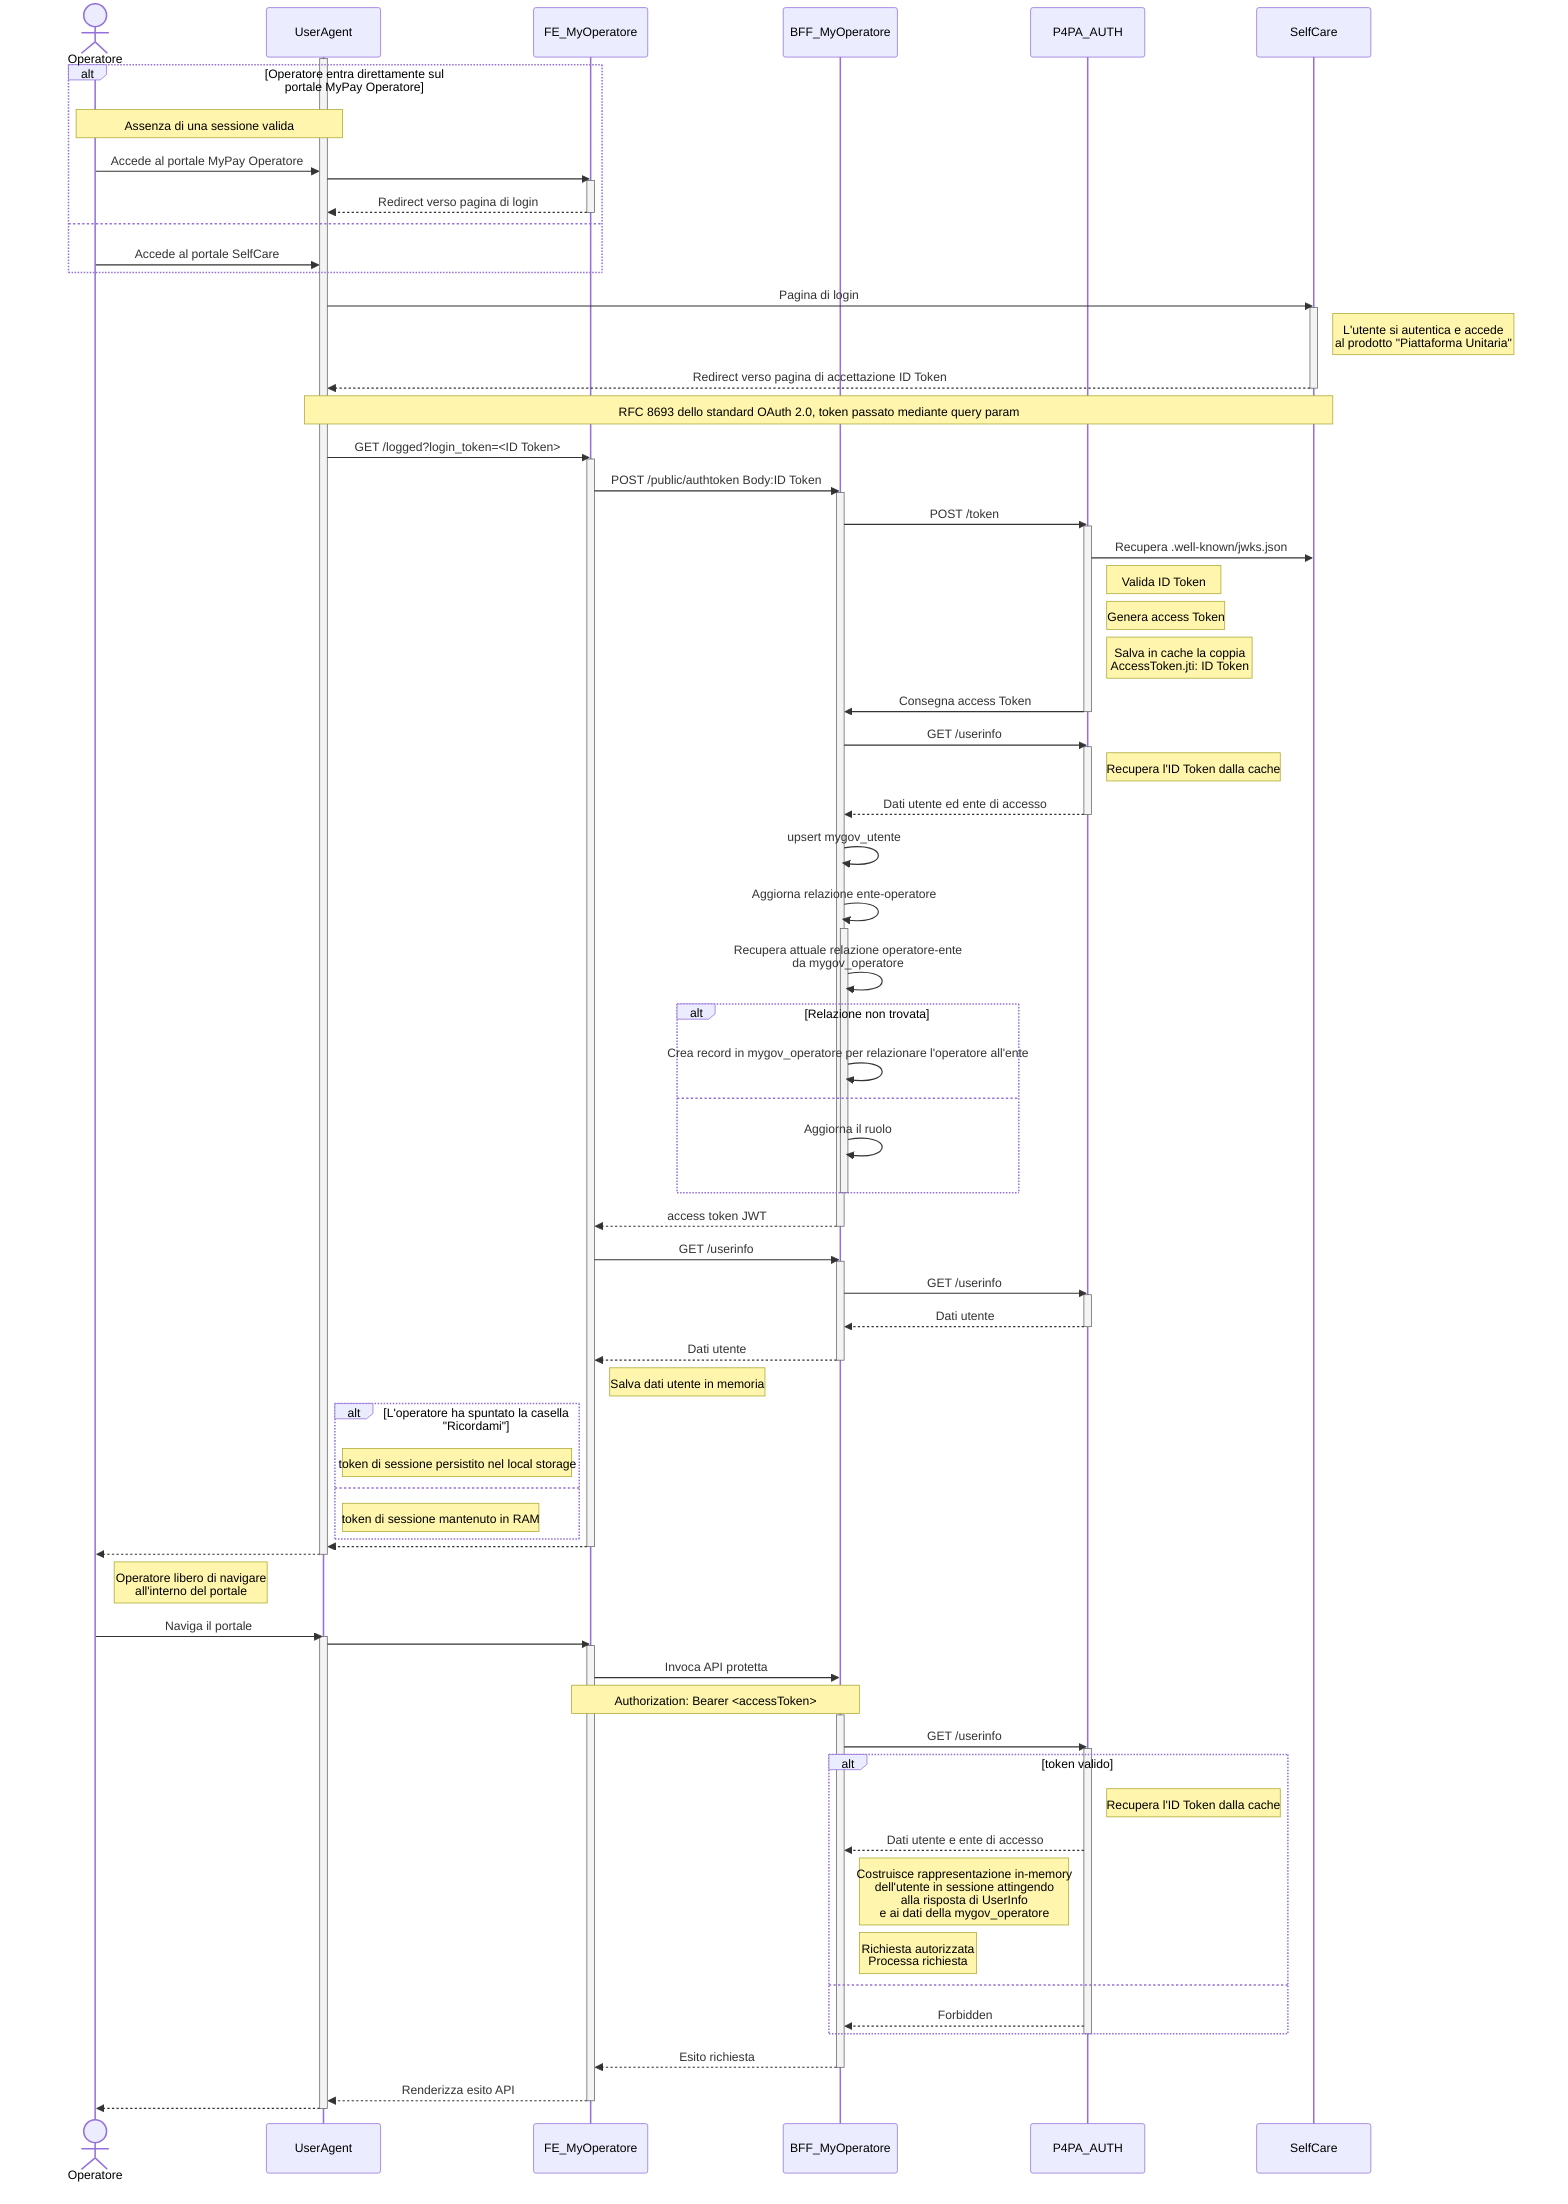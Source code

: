sequenceDiagram
    actor Operatore
    participant UserAgent
    participant FE as FE_MyOperatore
    participant BFF as BFF_MyOperatore
    participant AUTH as P4PA_AUTH
    participant SelfCare


    activate UserAgent
        alt Operatore entra direttamente sul portale MyPay Operatore
            note over Operatore, UserAgent: Assenza di una sessione valida
            Operatore ->> UserAgent: Accede al portale MyPay Operatore

            UserAgent ->> FE: #
            activate FE
                FE -->> UserAgent: Redirect verso pagina di login
            deactivate FE
        else
            Operatore ->> UserAgent: Accede al portale SelfCare
        end

        UserAgent ->> SelfCare: Pagina di login
        activate SelfCare
            note right of SelfCare: L'utente si autentica e accede<br />al prodotto "Piattaforma Unitaria"
            SelfCare -->> UserAgent: Redirect verso pagina di accettazione ID Token
        deactivate SelfCare
        note over UserAgent, SelfCare: RFC 8693 dello standard OAuth 2.0, token passato mediante query param

        UserAgent ->> FE: GET /logged?login_token=<ID Token>
        activate FE
            FE ->> BFF: POST /public/authtoken Body:ID Token
            activate BFF
                BFF ->> AUTH: POST /token
                activate AUTH
                    AUTH ->> SelfCare: Recupera .well-known/jwks.json
                    note right of AUTH: Valida ID Token
                    note right of AUTH: Genera access Token
                    note right of AUTH: Salva in cache la coppia<BR />AccessToken.jti: ID Token
                    AUTH ->> BFF: Consegna access Token
                deactivate AUTH

                BFF ->> AUTH: GET /userinfo
                activate AUTH
                    note right of AUTH: Recupera l'ID Token dalla cache
                    AUTH -->> BFF: Dati utente ed ente di accesso
                deactivate AUTH

                BFF ->> BFF: upsert mygov_utente

                BFF ->> BFF: Aggiorna relazione ente-operatore
                activate BFF
                    BFF ->> BFF: Recupera attuale relazione operatore-ente<BR />da mygov_operatore
                    alt Relazione non trovata
                        BFF ->> BFF: Crea record in mygov_operatore per relazionare l'operatore all'ente
                    else
                        BFF ->> BFF: Aggiorna il ruolo
                    end
                deactivate BFF

                BFF -->> FE: access token JWT
            deactivate BFF

            FE ->> BFF: GET /userinfo
            activate BFF
                BFF ->> AUTH: GET /userinfo
                activate AUTH
                    AUTH -->> BFF: Dati utente
                deactivate AUTH
            BFF -->> FE: Dati utente
            deactivate BFF
            note right of FE: Salva dati utente in memoria

            alt L'operatore ha spuntato la casella "Ricordami"
                note right of UserAgent: token di sessione persistito nel local storage
            else
                note right of UserAgent: token di sessione mantenuto in RAM
            end
            FE -->> UserAgent: #
        deactivate FE

        UserAgent -->> Operatore: #
    deactivate UserAgent

    note right of Operatore: Operatore libero di navigare<BR />all'interno del portale

    Operatore ->> UserAgent: Naviga il portale

    activate UserAgent
        UserAgent ->> FE: #
        activate FE
            FE ->> BFF: Invoca API protetta
            note over FE, BFF: Authorization: Bearer <accessToken>

            activate BFF
                BFF ->> AUTH: GET /userinfo
                activate AUTH
                    alt token valido
                        note right of AUTH: Recupera l'ID Token dalla cache
                        AUTH -->> BFF: Dati utente e ente di accesso
                        note right of BFF: Costruisce rappresentazione in-memory<BR />dell'utente in sessione attingendo<BR />alla risposta di UserInfo<BR />e ai dati della mygov_operatore
                        note right of BFF: Richiesta autorizzata<BR />Processa richiesta
                    else
                        AUTH -->> BFF: Forbidden
                    end
                deactivate AUTH

                BFF -->> FE: Esito richiesta
            deactivate BFF

            FE -->> UserAgent: Renderizza esito API
        deactivate FE
        UserAgent -->> Operatore: #
    deactivate UserAgent